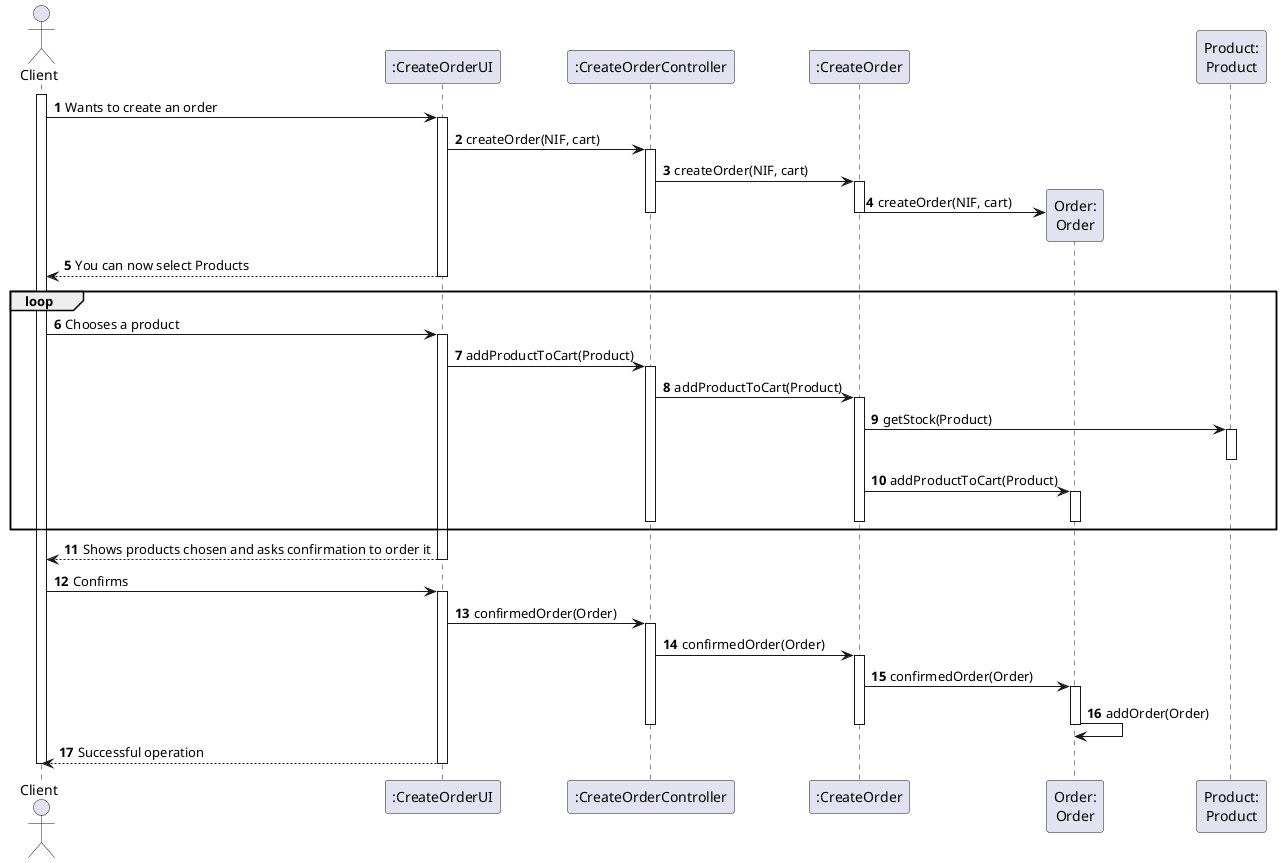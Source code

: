 @startuml
autonumber

actor "Client" as CLN
participant ":CreateOrderUI" as UI
participant ":CreateOrderController" as CTRL
participant ":CreateOrder" as COR
participant "Order:\nOrder" as OR
participant "Product:\nProduct" as PROD

activate CLN
CLN -> UI : Wants to create an order
activate UI
UI -> CTRL : createOrder(NIF, cart)
activate CTRL
CTRL -> COR : createOrder(NIF, cart)
activate COR
COR -> OR** : createOrder(NIF, cart)
deactivate COR
deactivate CTRL
UI --> CLN : You can now select Products
deactivate UI
loop
CLN -> UI : Chooses a product
activate UI
UI -> CTRL : addProductToCart(Product)
activate CTRL
CTRL -> COR : addProductToCart(Product)
activate COR
COR -> PROD : getStock(Product)
activate PROD
deactivate PROD
COR -> OR : addProductToCart(Product)
activate OR
deactivate OR
deactivate COR
deactivate CTRL
end loop
UI --> CLN : Shows products chosen and asks confirmation to order it
deactivate UI
CLN -> UI : Confirms
activate UI
UI -> CTRL : confirmedOrder(Order)
activate CTRL
CTRL -> COR : confirmedOrder(Order)
activate COR
COR -> OR : confirmedOrder(Order)
activate OR
OR -> OR : addOrder(Order)
deactivate OR
deactivate COR
deactivate CTRL
UI --> CLN :Successful operation
deactivate UI
deactivate CLN
@enduml
@enduml
